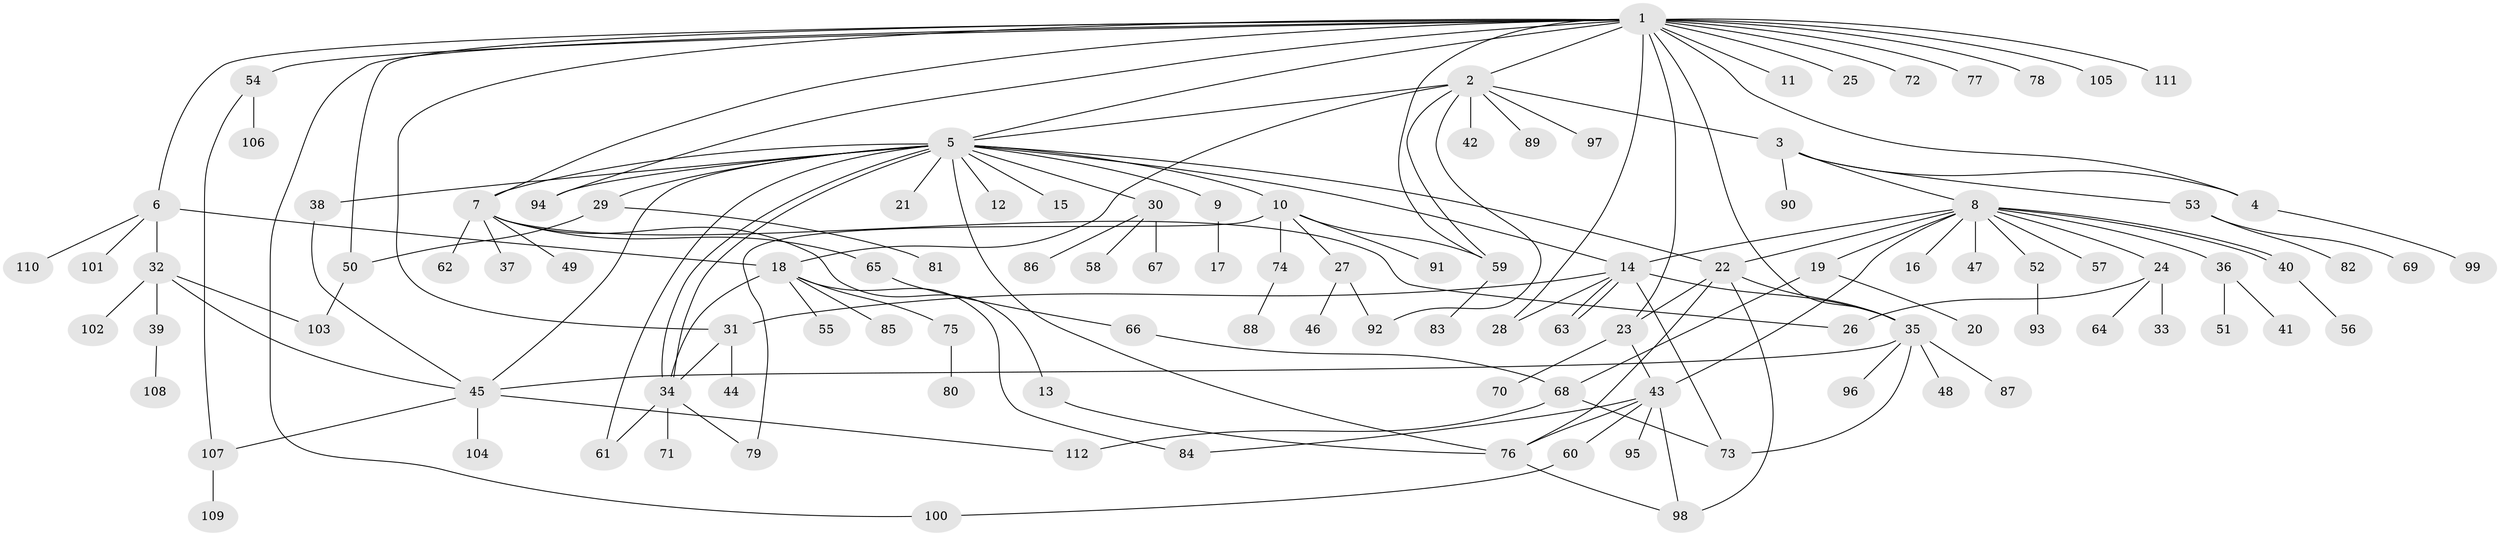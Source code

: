 // Generated by graph-tools (version 1.1) at 2025/35/03/09/25 02:35:41]
// undirected, 112 vertices, 152 edges
graph export_dot {
graph [start="1"]
  node [color=gray90,style=filled];
  1;
  2;
  3;
  4;
  5;
  6;
  7;
  8;
  9;
  10;
  11;
  12;
  13;
  14;
  15;
  16;
  17;
  18;
  19;
  20;
  21;
  22;
  23;
  24;
  25;
  26;
  27;
  28;
  29;
  30;
  31;
  32;
  33;
  34;
  35;
  36;
  37;
  38;
  39;
  40;
  41;
  42;
  43;
  44;
  45;
  46;
  47;
  48;
  49;
  50;
  51;
  52;
  53;
  54;
  55;
  56;
  57;
  58;
  59;
  60;
  61;
  62;
  63;
  64;
  65;
  66;
  67;
  68;
  69;
  70;
  71;
  72;
  73;
  74;
  75;
  76;
  77;
  78;
  79;
  80;
  81;
  82;
  83;
  84;
  85;
  86;
  87;
  88;
  89;
  90;
  91;
  92;
  93;
  94;
  95;
  96;
  97;
  98;
  99;
  100;
  101;
  102;
  103;
  104;
  105;
  106;
  107;
  108;
  109;
  110;
  111;
  112;
  1 -- 2;
  1 -- 4;
  1 -- 5;
  1 -- 6;
  1 -- 7;
  1 -- 11;
  1 -- 23;
  1 -- 25;
  1 -- 28;
  1 -- 31;
  1 -- 35;
  1 -- 50;
  1 -- 54;
  1 -- 59;
  1 -- 72;
  1 -- 77;
  1 -- 78;
  1 -- 94;
  1 -- 100;
  1 -- 105;
  1 -- 111;
  2 -- 3;
  2 -- 5;
  2 -- 18;
  2 -- 42;
  2 -- 59;
  2 -- 89;
  2 -- 92;
  2 -- 97;
  3 -- 4;
  3 -- 8;
  3 -- 53;
  3 -- 90;
  4 -- 99;
  5 -- 7;
  5 -- 9;
  5 -- 10;
  5 -- 12;
  5 -- 14;
  5 -- 15;
  5 -- 21;
  5 -- 22;
  5 -- 29;
  5 -- 30;
  5 -- 34;
  5 -- 34;
  5 -- 38;
  5 -- 45;
  5 -- 61;
  5 -- 76;
  5 -- 94;
  6 -- 18;
  6 -- 32;
  6 -- 101;
  6 -- 110;
  7 -- 13;
  7 -- 26;
  7 -- 37;
  7 -- 49;
  7 -- 62;
  7 -- 65;
  8 -- 14;
  8 -- 16;
  8 -- 19;
  8 -- 22;
  8 -- 24;
  8 -- 36;
  8 -- 40;
  8 -- 40;
  8 -- 43;
  8 -- 47;
  8 -- 52;
  8 -- 57;
  9 -- 17;
  10 -- 27;
  10 -- 59;
  10 -- 74;
  10 -- 79;
  10 -- 91;
  13 -- 76;
  14 -- 28;
  14 -- 31;
  14 -- 35;
  14 -- 63;
  14 -- 63;
  14 -- 73;
  18 -- 34;
  18 -- 55;
  18 -- 75;
  18 -- 84;
  18 -- 85;
  19 -- 20;
  19 -- 68;
  22 -- 23;
  22 -- 35;
  22 -- 76;
  22 -- 98;
  23 -- 43;
  23 -- 70;
  24 -- 26;
  24 -- 33;
  24 -- 64;
  27 -- 46;
  27 -- 92;
  29 -- 50;
  29 -- 81;
  30 -- 58;
  30 -- 67;
  30 -- 86;
  31 -- 34;
  31 -- 44;
  32 -- 39;
  32 -- 45;
  32 -- 102;
  32 -- 103;
  34 -- 61;
  34 -- 71;
  34 -- 79;
  35 -- 45;
  35 -- 48;
  35 -- 73;
  35 -- 87;
  35 -- 96;
  36 -- 41;
  36 -- 51;
  38 -- 45;
  39 -- 108;
  40 -- 56;
  43 -- 60;
  43 -- 76;
  43 -- 84;
  43 -- 95;
  43 -- 98;
  45 -- 104;
  45 -- 107;
  45 -- 112;
  50 -- 103;
  52 -- 93;
  53 -- 69;
  53 -- 82;
  54 -- 106;
  54 -- 107;
  59 -- 83;
  60 -- 100;
  65 -- 66;
  66 -- 68;
  68 -- 73;
  68 -- 112;
  74 -- 88;
  75 -- 80;
  76 -- 98;
  107 -- 109;
}

